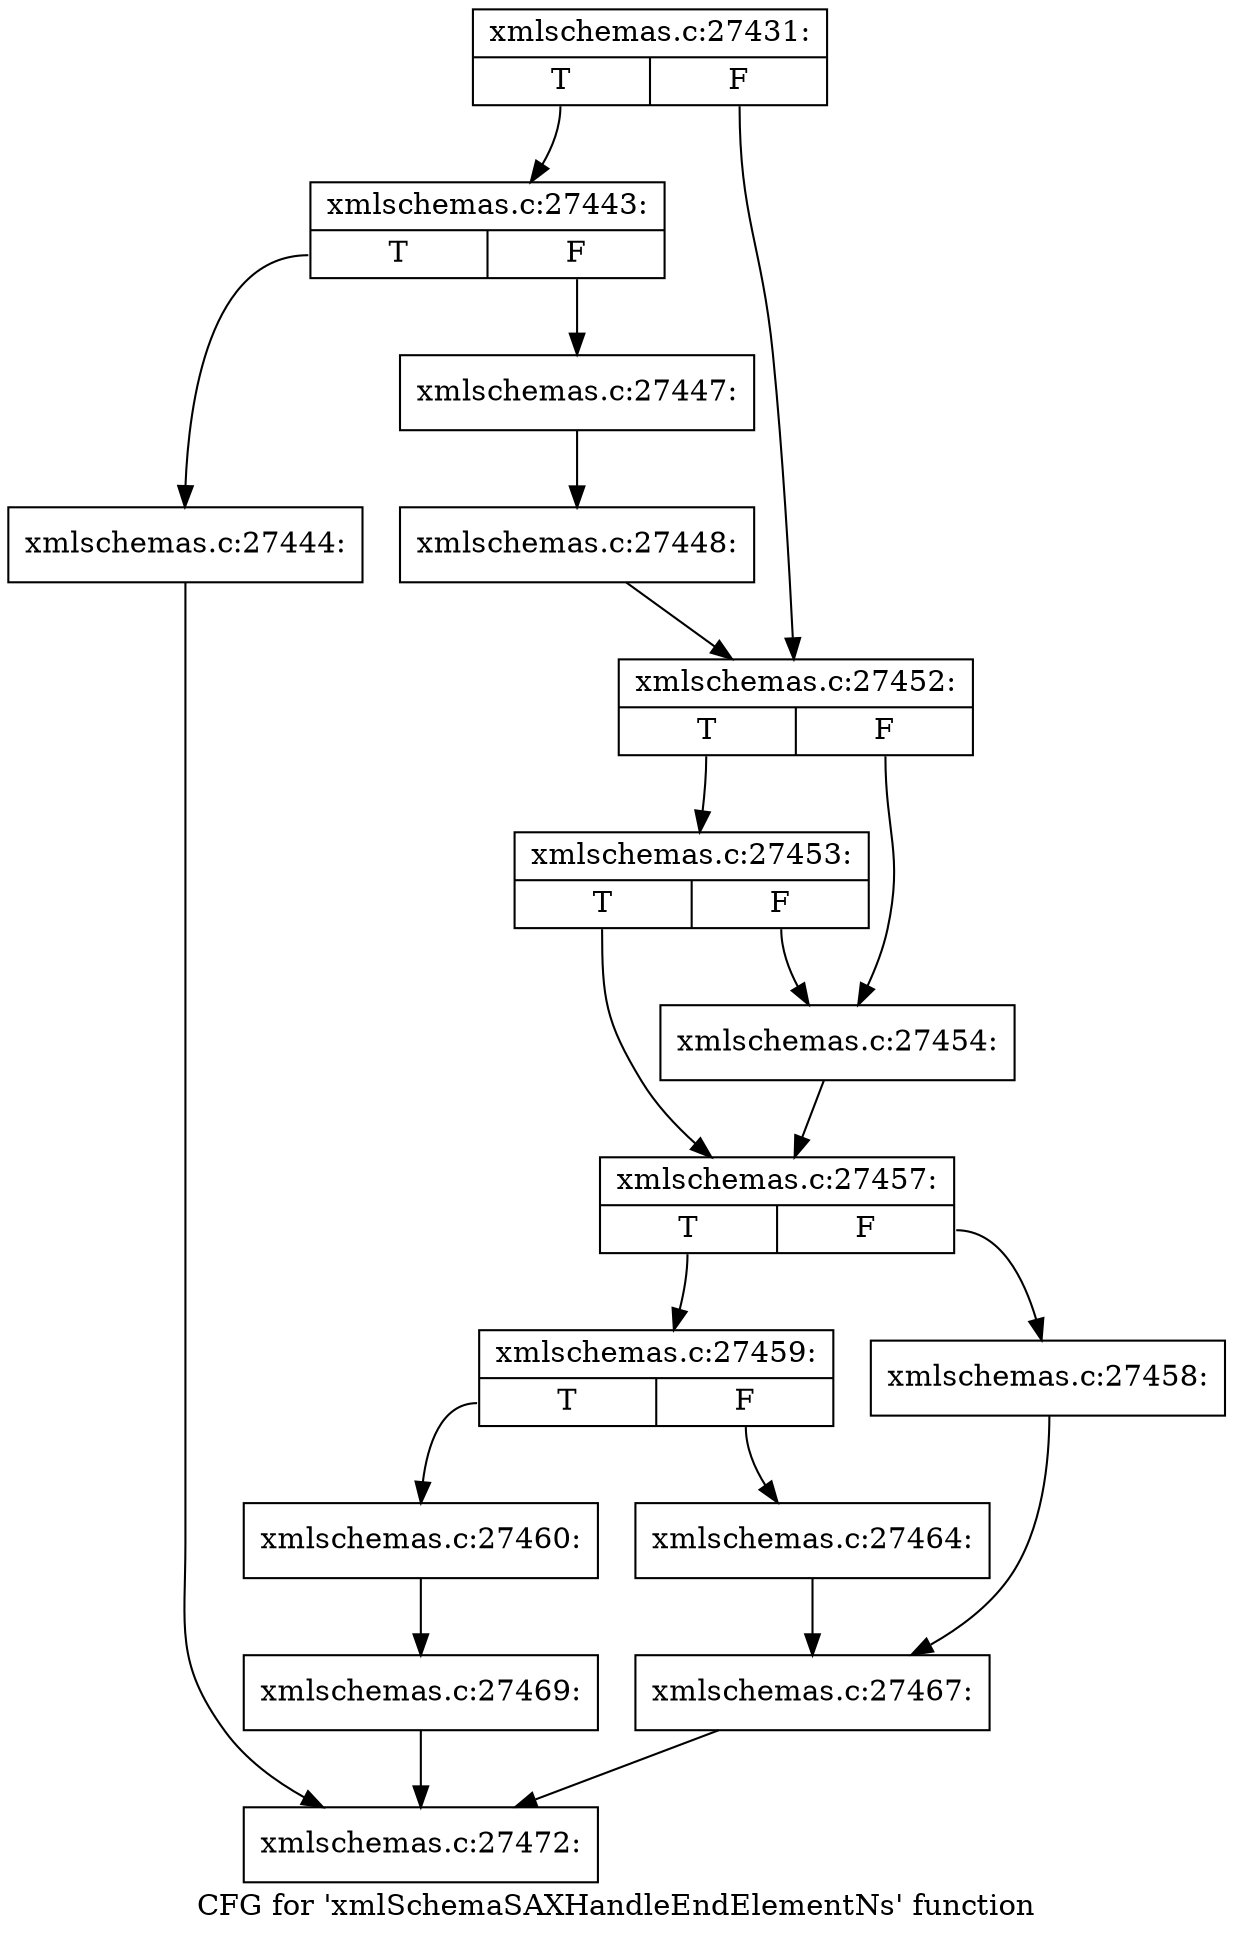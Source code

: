 digraph "CFG for 'xmlSchemaSAXHandleEndElementNs' function" {
	label="CFG for 'xmlSchemaSAXHandleEndElementNs' function";

	Node0x569c910 [shape=record,label="{xmlschemas.c:27431:|{<s0>T|<s1>F}}"];
	Node0x569c910:s0 -> Node0x569d1c0;
	Node0x569c910:s1 -> Node0x569d210;
	Node0x569d1c0 [shape=record,label="{xmlschemas.c:27443:|{<s0>T|<s1>F}}"];
	Node0x569d1c0:s0 -> Node0x569d730;
	Node0x569d1c0:s1 -> Node0x569d7d0;
	Node0x569d730 [shape=record,label="{xmlschemas.c:27444:}"];
	Node0x569d730 -> Node0x5689bd0;
	Node0x569d7d0 [shape=record,label="{xmlschemas.c:27447:}"];
	Node0x569d7d0 -> Node0x569d780;
	Node0x569d780 [shape=record,label="{xmlschemas.c:27448:}"];
	Node0x569d780 -> Node0x569d210;
	Node0x569d210 [shape=record,label="{xmlschemas.c:27452:|{<s0>T|<s1>F}}"];
	Node0x569d210:s0 -> Node0x569e600;
	Node0x569d210:s1 -> Node0x569e560;
	Node0x569e600 [shape=record,label="{xmlschemas.c:27453:|{<s0>T|<s1>F}}"];
	Node0x569e600:s0 -> Node0x569e5b0;
	Node0x569e600:s1 -> Node0x569e560;
	Node0x569e560 [shape=record,label="{xmlschemas.c:27454:}"];
	Node0x569e560 -> Node0x569e5b0;
	Node0x569e5b0 [shape=record,label="{xmlschemas.c:27457:|{<s0>T|<s1>F}}"];
	Node0x569e5b0:s0 -> Node0x569faa0;
	Node0x569e5b0:s1 -> Node0x569faf0;
	Node0x569faa0 [shape=record,label="{xmlschemas.c:27459:|{<s0>T|<s1>F}}"];
	Node0x569faa0:s0 -> Node0x569feb0;
	Node0x569faa0:s1 -> Node0x569ff00;
	Node0x569feb0 [shape=record,label="{xmlschemas.c:27460:}"];
	Node0x569feb0 -> Node0x56a01f0;
	Node0x569ff00 [shape=record,label="{xmlschemas.c:27464:}"];
	Node0x569ff00 -> Node0x56a0cc0;
	Node0x569faf0 [shape=record,label="{xmlschemas.c:27458:}"];
	Node0x569faf0 -> Node0x56a0cc0;
	Node0x56a0cc0 [shape=record,label="{xmlschemas.c:27467:}"];
	Node0x56a0cc0 -> Node0x5689bd0;
	Node0x56a01f0 [shape=record,label="{xmlschemas.c:27469:}"];
	Node0x56a01f0 -> Node0x5689bd0;
	Node0x5689bd0 [shape=record,label="{xmlschemas.c:27472:}"];
}
